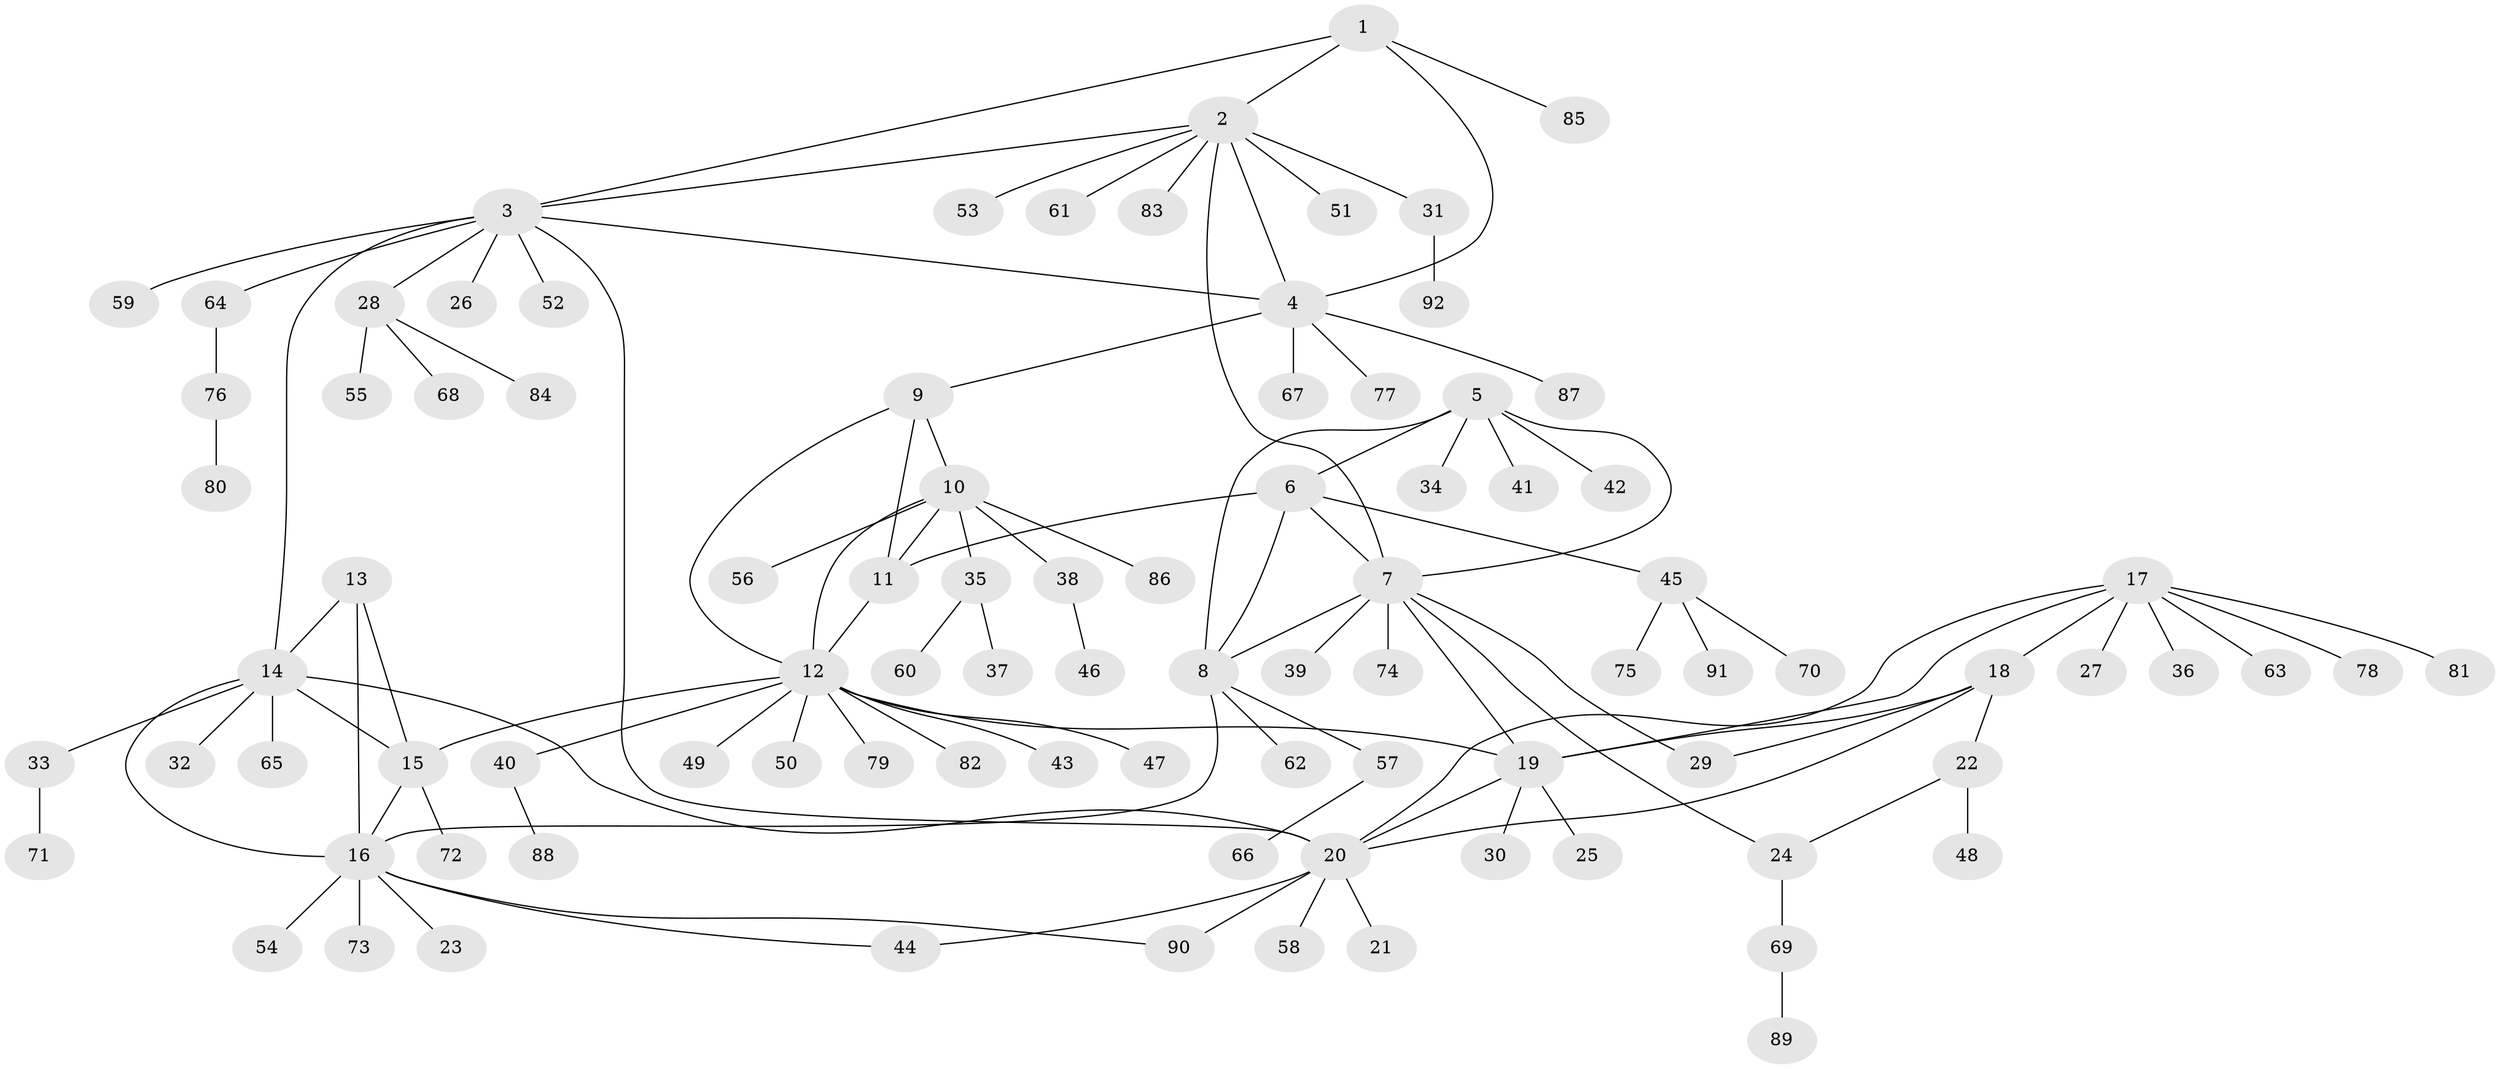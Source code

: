 // coarse degree distribution, {6: 0.10714285714285714, 4: 0.21428571428571427, 3: 0.07142857142857142, 5: 0.17857142857142858, 1: 0.39285714285714285, 2: 0.03571428571428571}
// Generated by graph-tools (version 1.1) at 2025/52/03/04/25 22:52:16]
// undirected, 92 vertices, 116 edges
graph export_dot {
  node [color=gray90,style=filled];
  1;
  2;
  3;
  4;
  5;
  6;
  7;
  8;
  9;
  10;
  11;
  12;
  13;
  14;
  15;
  16;
  17;
  18;
  19;
  20;
  21;
  22;
  23;
  24;
  25;
  26;
  27;
  28;
  29;
  30;
  31;
  32;
  33;
  34;
  35;
  36;
  37;
  38;
  39;
  40;
  41;
  42;
  43;
  44;
  45;
  46;
  47;
  48;
  49;
  50;
  51;
  52;
  53;
  54;
  55;
  56;
  57;
  58;
  59;
  60;
  61;
  62;
  63;
  64;
  65;
  66;
  67;
  68;
  69;
  70;
  71;
  72;
  73;
  74;
  75;
  76;
  77;
  78;
  79;
  80;
  81;
  82;
  83;
  84;
  85;
  86;
  87;
  88;
  89;
  90;
  91;
  92;
  1 -- 2;
  1 -- 3;
  1 -- 4;
  1 -- 85;
  2 -- 3;
  2 -- 4;
  2 -- 7;
  2 -- 31;
  2 -- 51;
  2 -- 53;
  2 -- 61;
  2 -- 83;
  3 -- 4;
  3 -- 14;
  3 -- 20;
  3 -- 26;
  3 -- 28;
  3 -- 52;
  3 -- 59;
  3 -- 64;
  4 -- 9;
  4 -- 67;
  4 -- 77;
  4 -- 87;
  5 -- 6;
  5 -- 7;
  5 -- 8;
  5 -- 34;
  5 -- 41;
  5 -- 42;
  6 -- 7;
  6 -- 8;
  6 -- 11;
  6 -- 45;
  7 -- 8;
  7 -- 19;
  7 -- 24;
  7 -- 29;
  7 -- 39;
  7 -- 74;
  8 -- 16;
  8 -- 57;
  8 -- 62;
  9 -- 10;
  9 -- 11;
  9 -- 12;
  10 -- 11;
  10 -- 12;
  10 -- 35;
  10 -- 38;
  10 -- 56;
  10 -- 86;
  11 -- 12;
  12 -- 15;
  12 -- 19;
  12 -- 40;
  12 -- 43;
  12 -- 47;
  12 -- 49;
  12 -- 50;
  12 -- 79;
  12 -- 82;
  13 -- 14;
  13 -- 15;
  13 -- 16;
  14 -- 15;
  14 -- 16;
  14 -- 20;
  14 -- 32;
  14 -- 33;
  14 -- 65;
  15 -- 16;
  15 -- 72;
  16 -- 23;
  16 -- 44;
  16 -- 54;
  16 -- 73;
  16 -- 90;
  17 -- 18;
  17 -- 19;
  17 -- 20;
  17 -- 27;
  17 -- 36;
  17 -- 63;
  17 -- 78;
  17 -- 81;
  18 -- 19;
  18 -- 20;
  18 -- 22;
  18 -- 29;
  19 -- 20;
  19 -- 25;
  19 -- 30;
  20 -- 21;
  20 -- 44;
  20 -- 58;
  20 -- 90;
  22 -- 24;
  22 -- 48;
  24 -- 69;
  28 -- 55;
  28 -- 68;
  28 -- 84;
  31 -- 92;
  33 -- 71;
  35 -- 37;
  35 -- 60;
  38 -- 46;
  40 -- 88;
  45 -- 70;
  45 -- 75;
  45 -- 91;
  57 -- 66;
  64 -- 76;
  69 -- 89;
  76 -- 80;
}
